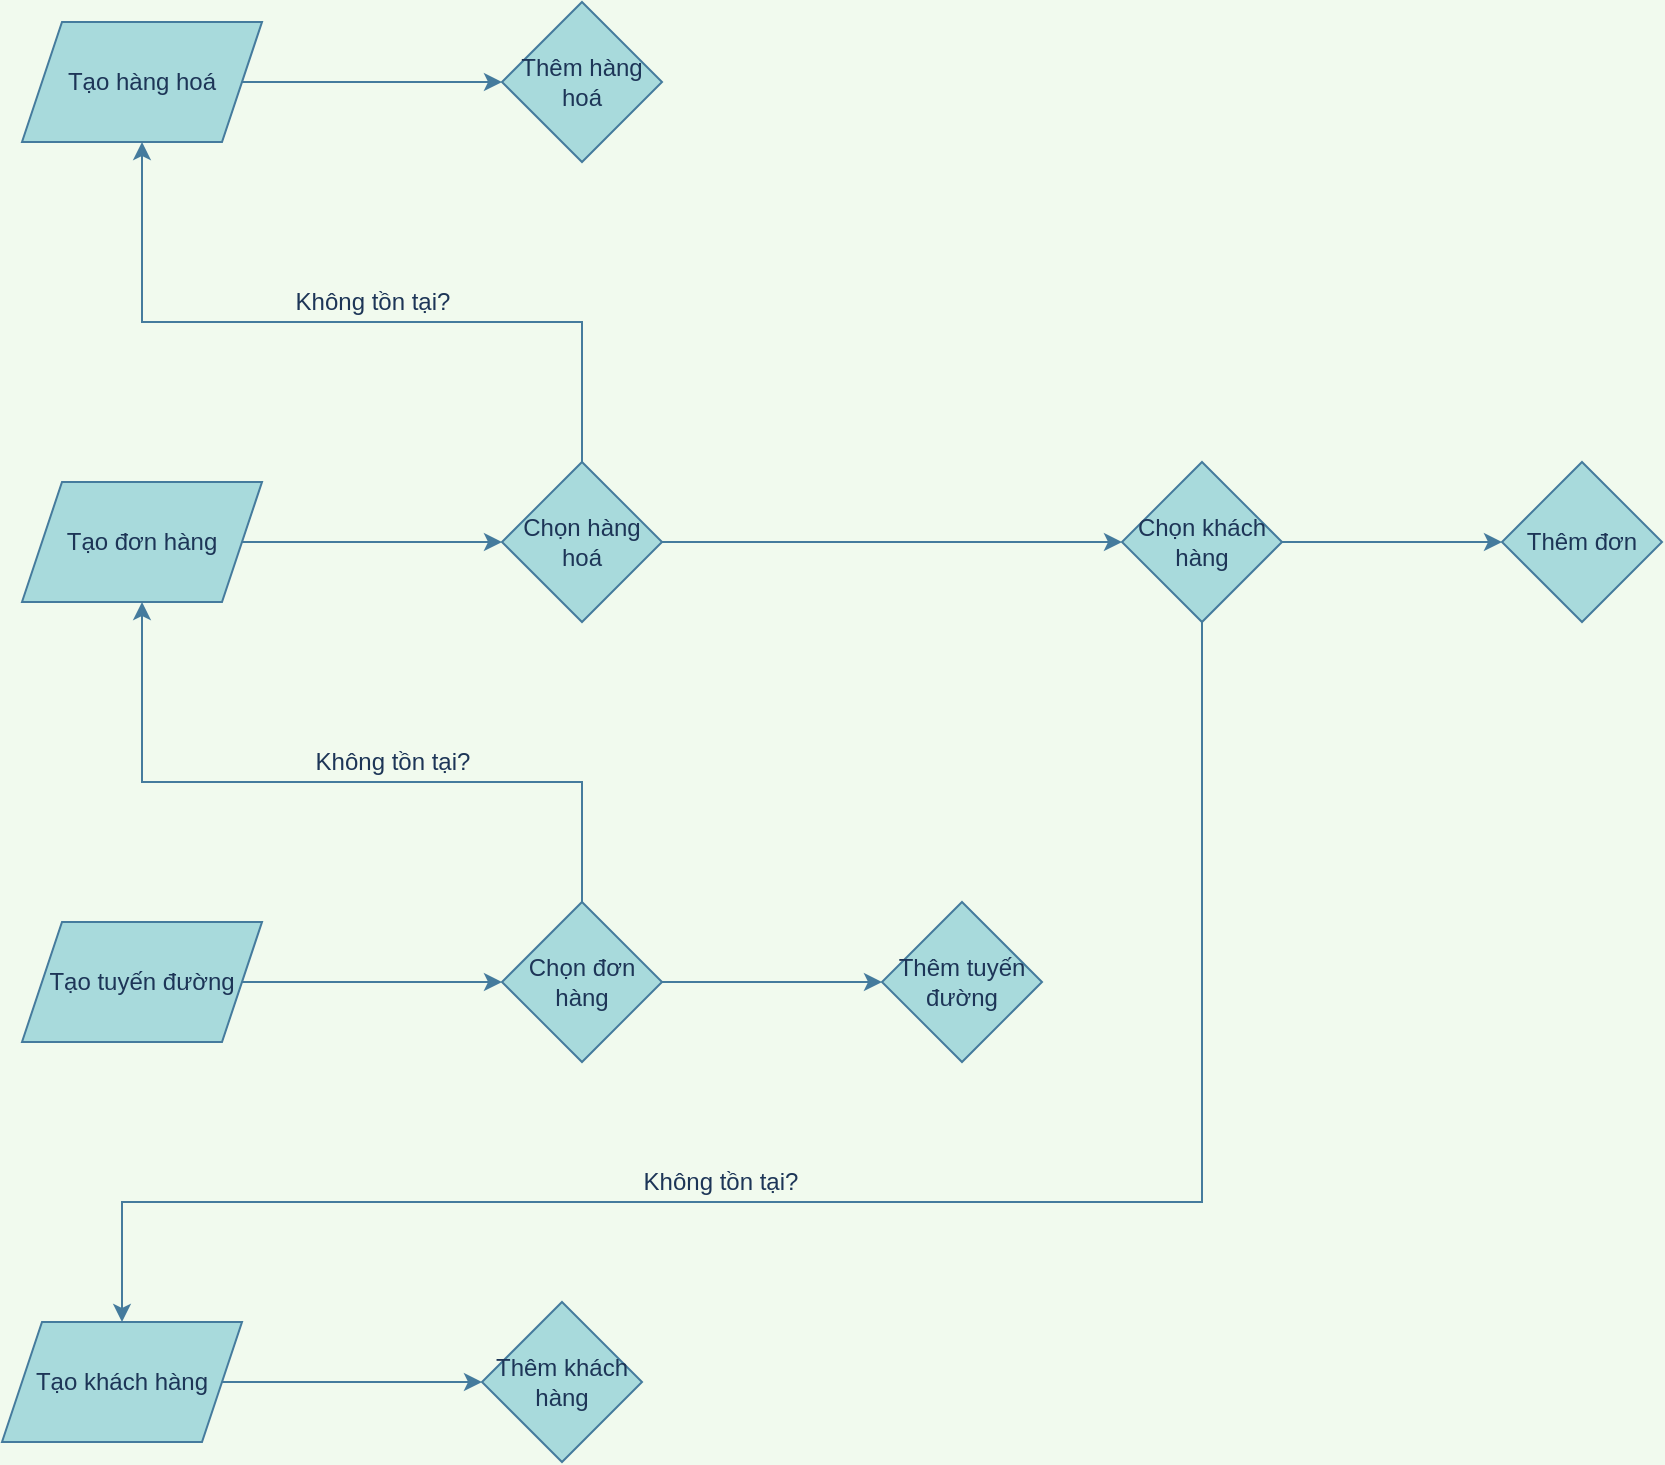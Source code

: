 <mxfile>
    <diagram id="OcYKjMsaffBmGBA2ziYZ" name="workflow">
        <mxGraphModel dx="1114" dy="782" grid="1" gridSize="10" guides="1" tooltips="1" connect="1" arrows="1" fold="1" page="1" pageScale="1" pageWidth="850" pageHeight="1100" background="#F1FAEE" math="0" shadow="0">
            <root>
                <mxCell id="0"/>
                <mxCell id="1" parent="0"/>
                <mxCell id="3" value="Tạo đơn hàng" style="shape=parallelogram;perimeter=parallelogramPerimeter;whiteSpace=wrap;html=1;fixedSize=1;fillColor=#A8DADC;strokeColor=#457B9D;fontColor=#1D3557;" vertex="1" parent="1">
                    <mxGeometry x="20" y="470" width="120" height="60" as="geometry"/>
                </mxCell>
                <mxCell id="4" style="edgeStyle=orthogonalEdgeStyle;rounded=0;orthogonalLoop=1;jettySize=auto;html=1;exitX=1;exitY=0.5;exitDx=0;exitDy=0;labelBackgroundColor=#F1FAEE;strokeColor=#457B9D;fontColor=#1D3557;" edge="1" parent="1" source="3" target="12">
                    <mxGeometry relative="1" as="geometry">
                        <mxPoint x="340" y="500" as="sourcePoint"/>
                    </mxGeometry>
                </mxCell>
                <mxCell id="5" style="edgeStyle=orthogonalEdgeStyle;rounded=0;orthogonalLoop=1;jettySize=auto;html=1;entryX=0;entryY=0.5;entryDx=0;entryDy=0;labelBackgroundColor=#F1FAEE;strokeColor=#457B9D;fontColor=#1D3557;" edge="1" parent="1" source="6" target="9">
                    <mxGeometry relative="1" as="geometry"/>
                </mxCell>
                <mxCell id="6" value="Tạo hàng hoá" style="shape=parallelogram;perimeter=parallelogramPerimeter;whiteSpace=wrap;html=1;fixedSize=1;fillColor=#A8DADC;strokeColor=#457B9D;fontColor=#1D3557;" vertex="1" parent="1">
                    <mxGeometry x="20" y="240" width="120" height="60" as="geometry"/>
                </mxCell>
                <mxCell id="7" style="edgeStyle=orthogonalEdgeStyle;rounded=0;orthogonalLoop=1;jettySize=auto;html=1;entryX=0;entryY=0.5;entryDx=0;entryDy=0;labelBackgroundColor=#F1FAEE;strokeColor=#457B9D;fontColor=#1D3557;" edge="1" parent="1" source="8" target="15">
                    <mxGeometry relative="1" as="geometry"/>
                </mxCell>
                <mxCell id="8" value="Tạo tuyến đường" style="shape=parallelogram;perimeter=parallelogramPerimeter;whiteSpace=wrap;html=1;fixedSize=1;fillColor=#A8DADC;strokeColor=#457B9D;fontColor=#1D3557;" vertex="1" parent="1">
                    <mxGeometry x="20" y="690" width="120" height="60" as="geometry"/>
                </mxCell>
                <mxCell id="9" value="Thêm hàng hoá" style="rhombus;whiteSpace=wrap;html=1;fillColor=#A8DADC;strokeColor=#457B9D;fontColor=#1D3557;" vertex="1" parent="1">
                    <mxGeometry x="260" y="230" width="80" height="80" as="geometry"/>
                </mxCell>
                <mxCell id="10" style="edgeStyle=orthogonalEdgeStyle;rounded=0;orthogonalLoop=1;jettySize=auto;html=1;entryX=0.5;entryY=1;entryDx=0;entryDy=0;labelBackgroundColor=#F1FAEE;strokeColor=#457B9D;fontColor=#1D3557;" edge="1" parent="1" source="12" target="6">
                    <mxGeometry relative="1" as="geometry">
                        <Array as="points">
                            <mxPoint x="300" y="390"/>
                            <mxPoint x="80" y="390"/>
                        </Array>
                    </mxGeometry>
                </mxCell>
                <mxCell id="11" style="edgeStyle=orthogonalEdgeStyle;rounded=0;orthogonalLoop=1;jettySize=auto;html=1;labelBackgroundColor=#F1FAEE;strokeColor=#457B9D;fontColor=#1D3557;" edge="1" parent="1" source="12" target="19">
                    <mxGeometry relative="1" as="geometry"/>
                </mxCell>
                <mxCell id="12" value="Chọn hàng hoá" style="rhombus;whiteSpace=wrap;html=1;fillColor=#A8DADC;strokeColor=#457B9D;fontColor=#1D3557;" vertex="1" parent="1">
                    <mxGeometry x="260" y="460" width="80" height="80" as="geometry"/>
                </mxCell>
                <mxCell id="13" style="edgeStyle=orthogonalEdgeStyle;rounded=0;orthogonalLoop=1;jettySize=auto;html=1;entryX=0.5;entryY=1;entryDx=0;entryDy=0;labelBackgroundColor=#F1FAEE;strokeColor=#457B9D;fontColor=#1D3557;" edge="1" parent="1" source="15" target="3">
                    <mxGeometry relative="1" as="geometry">
                        <Array as="points">
                            <mxPoint x="300" y="620"/>
                            <mxPoint x="80" y="620"/>
                        </Array>
                    </mxGeometry>
                </mxCell>
                <mxCell id="14" style="edgeStyle=orthogonalEdgeStyle;rounded=0;orthogonalLoop=1;jettySize=auto;html=1;entryX=0;entryY=0.5;entryDx=0;entryDy=0;labelBackgroundColor=#F1FAEE;strokeColor=#457B9D;fontColor=#1D3557;" edge="1" parent="1" source="15" target="20">
                    <mxGeometry relative="1" as="geometry"/>
                </mxCell>
                <mxCell id="15" value="Chọn đơn hàng" style="rhombus;whiteSpace=wrap;html=1;fillColor=#A8DADC;strokeColor=#457B9D;fontColor=#1D3557;" vertex="1" parent="1">
                    <mxGeometry x="260" y="680" width="80" height="80" as="geometry"/>
                </mxCell>
                <mxCell id="16" value="Không tồn tại?" style="text;html=1;align=center;verticalAlign=middle;resizable=0;points=[];autosize=1;strokeColor=none;fontColor=#1D3557;" vertex="1" parent="1">
                    <mxGeometry x="150" y="370" width="90" height="20" as="geometry"/>
                </mxCell>
                <mxCell id="17" style="edgeStyle=orthogonalEdgeStyle;rounded=0;orthogonalLoop=1;jettySize=auto;html=1;entryX=0.5;entryY=0;entryDx=0;entryDy=0;labelBackgroundColor=#F1FAEE;strokeColor=#457B9D;fontColor=#1D3557;" edge="1" parent="1" source="19" target="23">
                    <mxGeometry relative="1" as="geometry">
                        <Array as="points">
                            <mxPoint x="610" y="830"/>
                            <mxPoint x="70" y="830"/>
                        </Array>
                    </mxGeometry>
                </mxCell>
                <mxCell id="18" style="edgeStyle=orthogonalEdgeStyle;rounded=0;orthogonalLoop=1;jettySize=auto;html=1;labelBackgroundColor=#F1FAEE;strokeColor=#457B9D;fontColor=#1D3557;" edge="1" parent="1" source="19" target="26">
                    <mxGeometry relative="1" as="geometry"/>
                </mxCell>
                <mxCell id="19" value="Chọn khách hàng" style="rhombus;whiteSpace=wrap;html=1;fillColor=#A8DADC;strokeColor=#457B9D;fontColor=#1D3557;" vertex="1" parent="1">
                    <mxGeometry x="570" y="460" width="80" height="80" as="geometry"/>
                </mxCell>
                <mxCell id="20" value="Thêm tuyến đường" style="rhombus;whiteSpace=wrap;html=1;fillColor=#A8DADC;strokeColor=#457B9D;fontColor=#1D3557;" vertex="1" parent="1">
                    <mxGeometry x="450" y="680" width="80" height="80" as="geometry"/>
                </mxCell>
                <mxCell id="21" value="Không tồn tại?" style="text;html=1;align=center;verticalAlign=middle;resizable=0;points=[];autosize=1;strokeColor=none;fontColor=#1D3557;" vertex="1" parent="1">
                    <mxGeometry x="160" y="600" width="90" height="20" as="geometry"/>
                </mxCell>
                <mxCell id="22" style="edgeStyle=orthogonalEdgeStyle;rounded=0;orthogonalLoop=1;jettySize=auto;html=1;entryX=0;entryY=0.5;entryDx=0;entryDy=0;labelBackgroundColor=#F1FAEE;strokeColor=#457B9D;fontColor=#1D3557;" edge="1" parent="1" source="23" target="24">
                    <mxGeometry relative="1" as="geometry">
                        <mxPoint x="250" y="920" as="targetPoint"/>
                    </mxGeometry>
                </mxCell>
                <mxCell id="23" value="Tạo khách hàng" style="shape=parallelogram;perimeter=parallelogramPerimeter;whiteSpace=wrap;html=1;fixedSize=1;fillColor=#A8DADC;strokeColor=#457B9D;fontColor=#1D3557;" vertex="1" parent="1">
                    <mxGeometry x="10" y="890" width="120" height="60" as="geometry"/>
                </mxCell>
                <mxCell id="24" value="Thêm khách hàng" style="rhombus;whiteSpace=wrap;html=1;fillColor=#A8DADC;strokeColor=#457B9D;fontColor=#1D3557;" vertex="1" parent="1">
                    <mxGeometry x="250" y="880" width="80" height="80" as="geometry"/>
                </mxCell>
                <mxCell id="25" value="Không tồn tại?" style="text;html=1;align=center;verticalAlign=middle;resizable=0;points=[];autosize=1;strokeColor=none;fontColor=#1D3557;" vertex="1" parent="1">
                    <mxGeometry x="324" y="810" width="90" height="20" as="geometry"/>
                </mxCell>
                <mxCell id="26" value="Thêm đơn" style="rhombus;whiteSpace=wrap;html=1;fillColor=#A8DADC;strokeColor=#457B9D;fontColor=#1D3557;" vertex="1" parent="1">
                    <mxGeometry x="760" y="460" width="80" height="80" as="geometry"/>
                </mxCell>
            </root>
        </mxGraphModel>
    </diagram>
</mxfile>